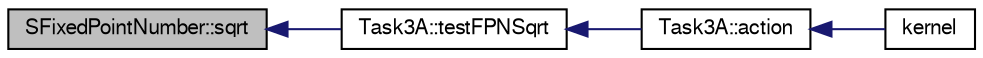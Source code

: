 digraph "SFixedPointNumber::sqrt"
{
  bgcolor="transparent";
  edge [fontname="FreeSans",fontsize="10",labelfontname="FreeSans",labelfontsize="10"];
  node [fontname="FreeSans",fontsize="10",shape=record];
  rankdir="LR";
  Node1 [label="SFixedPointNumber::sqrt",height=0.2,width=0.4,color="black", fillcolor="grey75", style="filled" fontcolor="black"];
  Node1 -> Node2 [dir="back",color="midnightblue",fontsize="10",style="solid",fontname="FreeSans"];
  Node2 [label="Task3A::testFPNSqrt",height=0.2,width=0.4,color="black",URL="$classTask3A.html#af7995eb1339c1322974393ffd597715c"];
  Node2 -> Node3 [dir="back",color="midnightblue",fontsize="10",style="solid",fontname="FreeSans"];
  Node3 [label="Task3A::action",height=0.2,width=0.4,color="black",URL="$classTask3A.html#a871e4066c1ba233ec3640928b77c09a0",tooltip="main part of the class"];
  Node3 -> Node4 [dir="back",color="midnightblue",fontsize="10",style="solid",fontname="FreeSans"];
  Node4 [label="kernel",height=0.2,width=0.4,color="black",URL="$main_8cc.html#a796315624c9bcf31fd673cb62e4b9819",tooltip="kernel entry point"];
}

